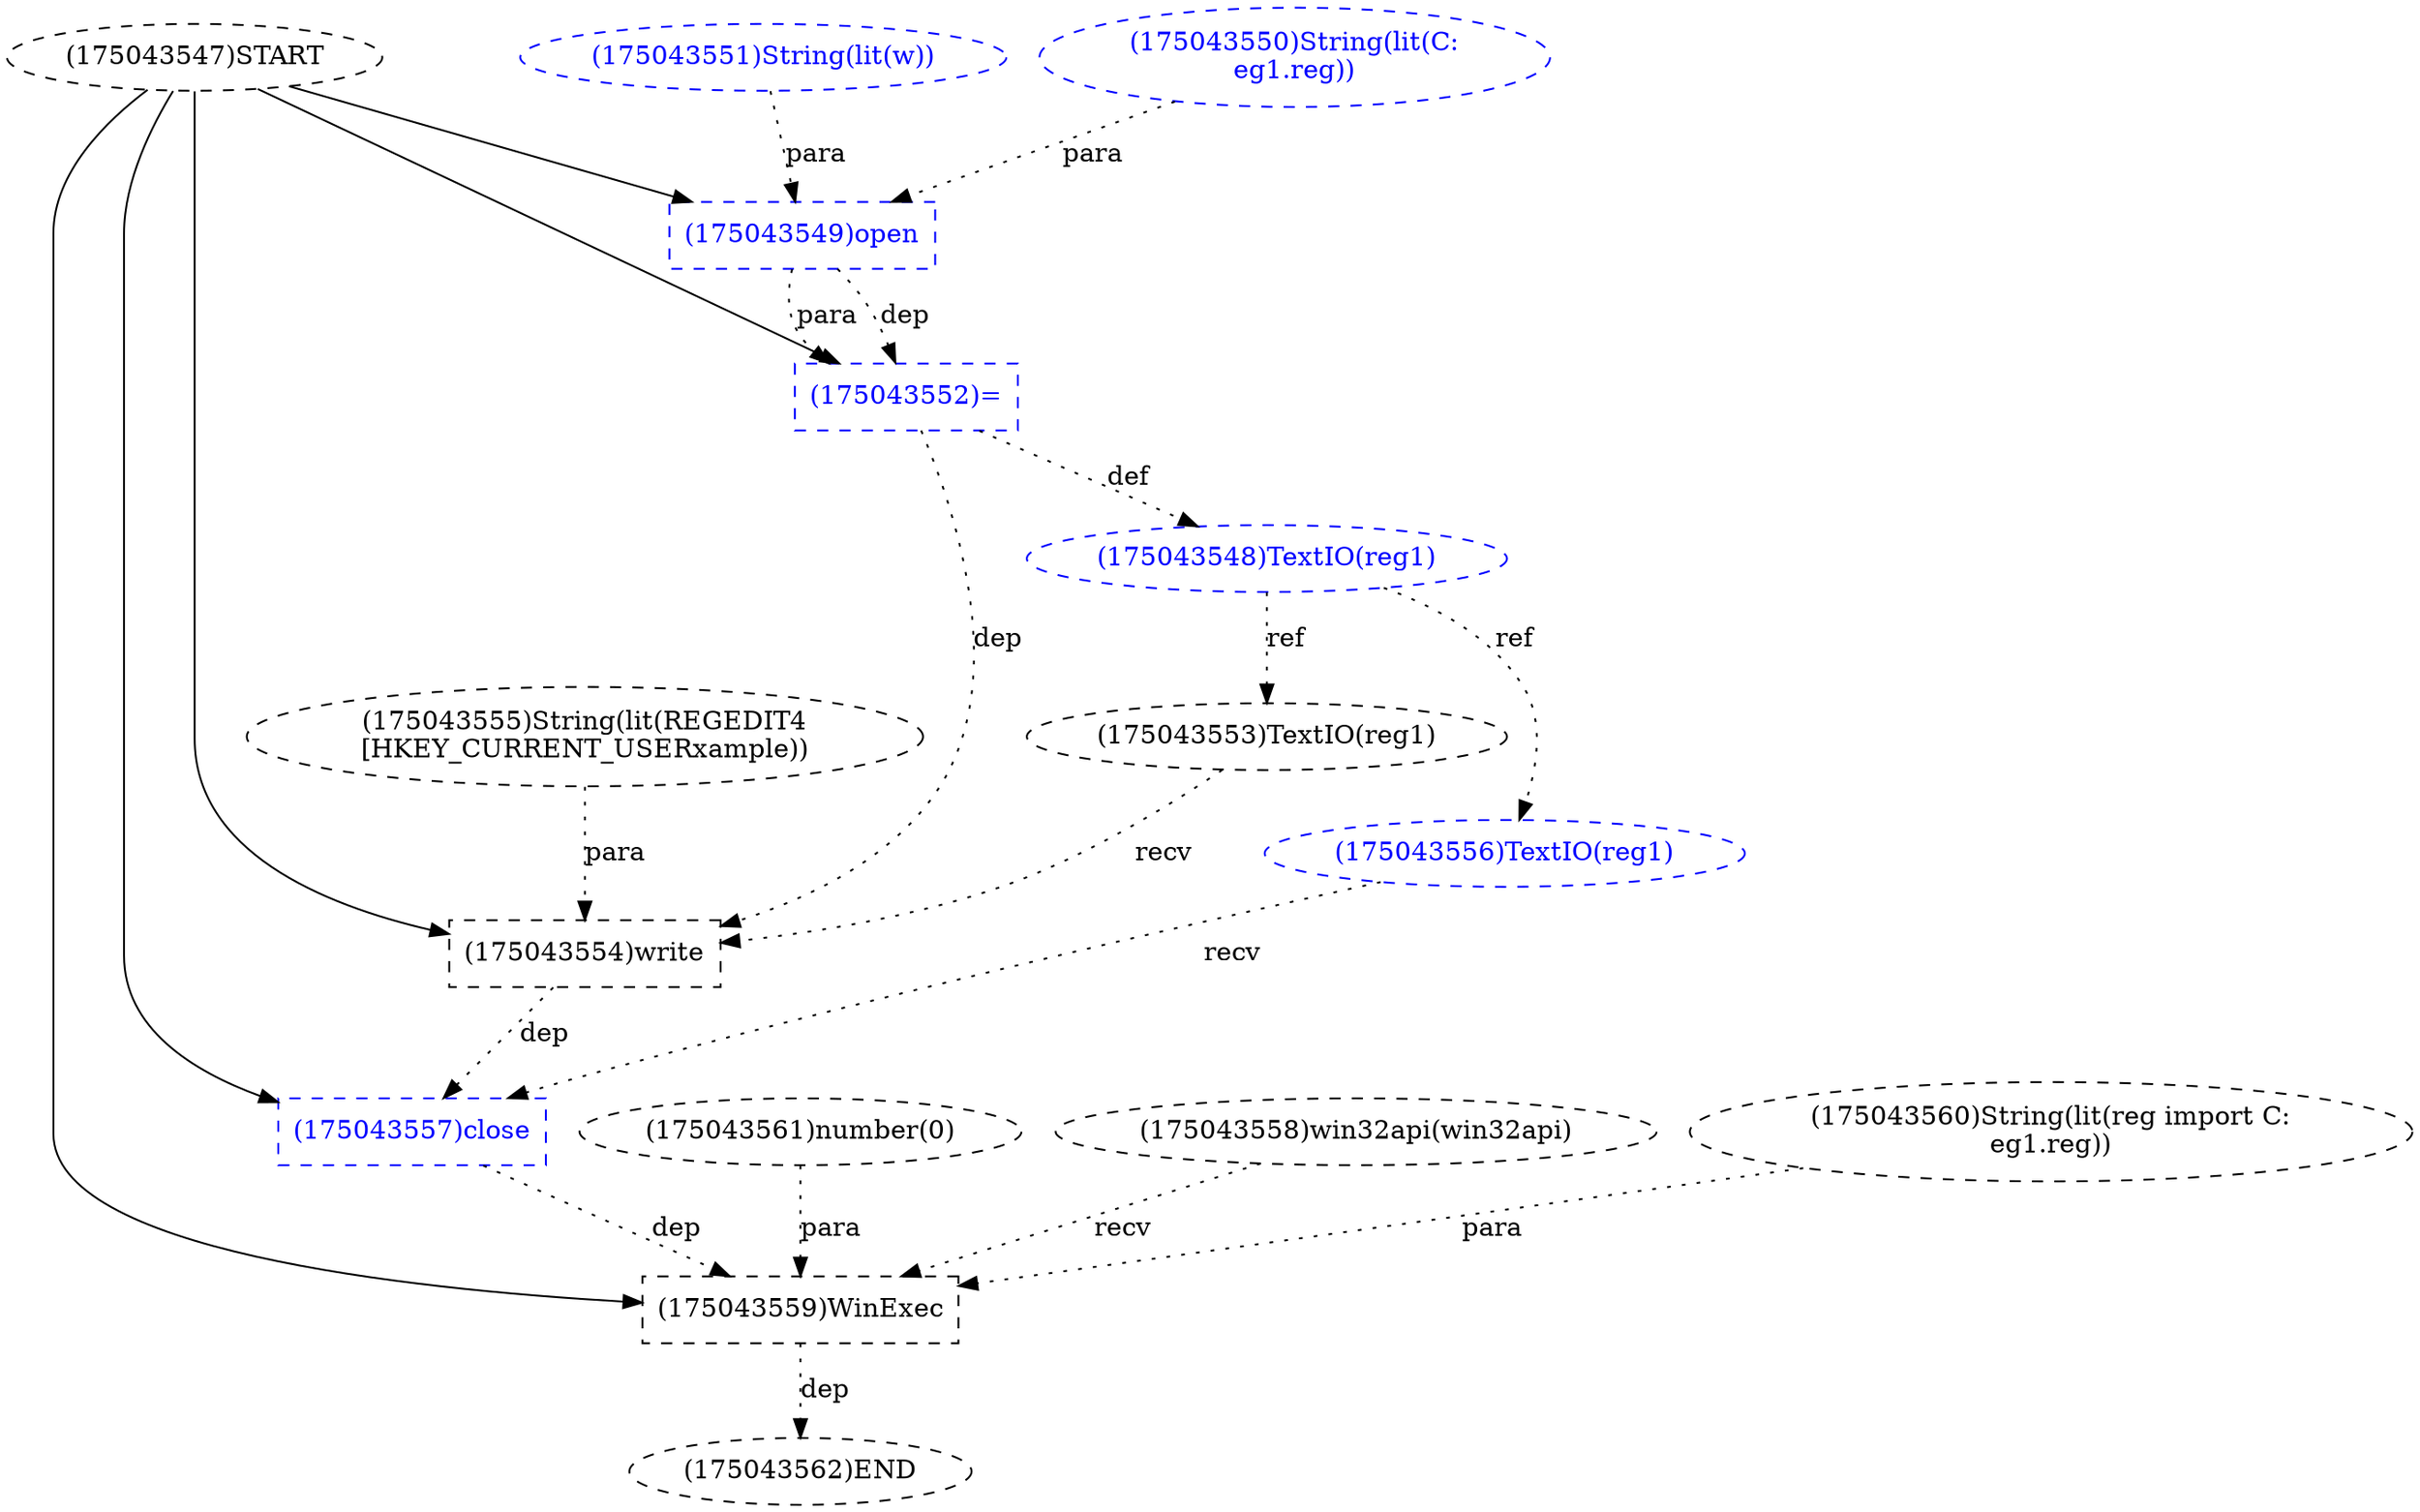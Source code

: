 digraph G {
1 [label="(175043554)write" shape=box style=dashed]
2 [label="(175043547)START" style=dashed]
3 [label="(175043555)String(lit(REGEDIT4
[HKEY_CURRENT_USER\Example))" shape=ellipse style=dashed]
4 [label="(175043562)END" style=dashed]
5 [label="(175043551)String(lit(w))" shape=ellipse style=dashed color=blue fontcolor=blue]
6 [label="(175043561)number(0)" shape=ellipse style=dashed]
7 [label="(175043556)TextIO(reg1)" shape=ellipse style=dashed color=blue fontcolor=blue]
8 [label="(175043550)String(lit(C:\reg1.reg))" shape=ellipse style=dashed color=blue fontcolor=blue]
9 [label="(175043558)win32api(win32api)" shape=ellipse style=dashed]
10 [label="(175043552)=" shape=box style=dashed color=blue fontcolor=blue]
11 [label="(175043548)TextIO(reg1)" shape=ellipse style=dashed color=blue fontcolor=blue]
12 [label="(175043557)close" shape=box style=dashed color=blue fontcolor=blue]
13 [label="(175043549)open" shape=box style=dashed color=blue fontcolor=blue]
14 [label="(175043553)TextIO(reg1)" shape=ellipse style=dashed]
15 [label="(175043559)WinExec" shape=box style=dashed]
16 [label="(175043560)String(lit(reg import C:\reg1.reg))" shape=ellipse style=dashed]
2 -> 1 [label="" style=solid];
14 -> 1 [label="recv" style=dotted];
3 -> 1 [label="para" style=dotted];
10 -> 1 [label="dep" style=dotted];
15 -> 4 [label="dep" style=dotted];
11 -> 7 [label="ref" style=dotted];
2 -> 10 [label="" style=solid];
13 -> 10 [label="dep" style=dotted];
13 -> 10 [label="para" style=dotted];
10 -> 11 [label="def" style=dotted];
2 -> 12 [label="" style=solid];
7 -> 12 [label="recv" style=dotted];
1 -> 12 [label="dep" style=dotted];
2 -> 13 [label="" style=solid];
8 -> 13 [label="para" style=dotted];
5 -> 13 [label="para" style=dotted];
11 -> 14 [label="ref" style=dotted];
2 -> 15 [label="" style=solid];
9 -> 15 [label="recv" style=dotted];
16 -> 15 [label="para" style=dotted];
6 -> 15 [label="para" style=dotted];
12 -> 15 [label="dep" style=dotted];
}